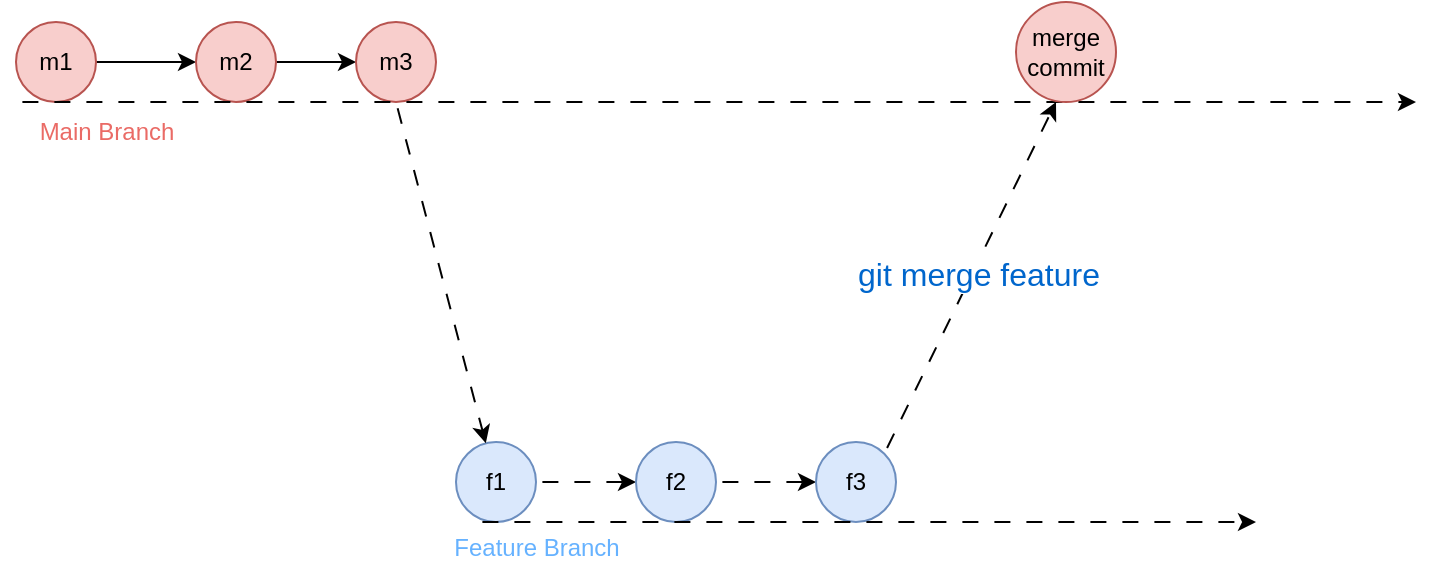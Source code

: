<mxfile version="24.7.17">
  <diagram name="Page-1" id="b7LxUD4wd6-nOMW-zljm">
    <mxGraphModel dx="1008" dy="626" grid="1" gridSize="10" guides="1" tooltips="1" connect="1" arrows="1" fold="1" page="1" pageScale="1" pageWidth="850" pageHeight="1100" math="0" shadow="0">
      <root>
        <mxCell id="0" />
        <mxCell id="1" parent="0" />
        <mxCell id="PTo0EENI0vDvhpu0KRyW-4" style="edgeStyle=orthogonalEdgeStyle;rounded=0;orthogonalLoop=1;jettySize=auto;html=1;exitX=1;exitY=0.5;exitDx=0;exitDy=0;entryX=0;entryY=0.5;entryDx=0;entryDy=0;flowAnimation=0;" edge="1" parent="1" source="PTo0EENI0vDvhpu0KRyW-1" target="PTo0EENI0vDvhpu0KRyW-2">
          <mxGeometry relative="1" as="geometry" />
        </mxCell>
        <mxCell id="PTo0EENI0vDvhpu0KRyW-1" value="m1" style="ellipse;whiteSpace=wrap;html=1;aspect=fixed;fillColor=#f8cecc;strokeColor=#b85450;" vertex="1" parent="1">
          <mxGeometry x="75" y="310" width="40" height="40" as="geometry" />
        </mxCell>
        <mxCell id="PTo0EENI0vDvhpu0KRyW-5" style="edgeStyle=orthogonalEdgeStyle;rounded=0;orthogonalLoop=1;jettySize=auto;html=1;exitX=1;exitY=0.5;exitDx=0;exitDy=0;entryX=0;entryY=0.5;entryDx=0;entryDy=0;" edge="1" parent="1" source="PTo0EENI0vDvhpu0KRyW-2" target="PTo0EENI0vDvhpu0KRyW-3">
          <mxGeometry relative="1" as="geometry" />
        </mxCell>
        <mxCell id="PTo0EENI0vDvhpu0KRyW-2" value="m2" style="ellipse;whiteSpace=wrap;html=1;aspect=fixed;fillColor=#f8cecc;strokeColor=#b85450;" vertex="1" parent="1">
          <mxGeometry x="165" y="310" width="40" height="40" as="geometry" />
        </mxCell>
        <mxCell id="PTo0EENI0vDvhpu0KRyW-3" value="m3" style="ellipse;whiteSpace=wrap;html=1;aspect=fixed;fillColor=#f8cecc;strokeColor=#b85450;" vertex="1" parent="1">
          <mxGeometry x="245" y="310" width="40" height="40" as="geometry" />
        </mxCell>
        <mxCell id="PTo0EENI0vDvhpu0KRyW-6" value="" style="endArrow=classic;html=1;rounded=0;flowAnimation=1;" edge="1" parent="1">
          <mxGeometry width="50" height="50" relative="1" as="geometry">
            <mxPoint x="75" y="350" as="sourcePoint" />
            <mxPoint x="775" y="350" as="targetPoint" />
          </mxGeometry>
        </mxCell>
        <mxCell id="PTo0EENI0vDvhpu0KRyW-7" value="&lt;font color=&quot;#ea6b66&quot;&gt;Main Branch&lt;/font&gt;" style="text;html=1;align=center;verticalAlign=middle;resizable=0;points=[];autosize=1;strokeColor=none;fillColor=none;" vertex="1" parent="1">
          <mxGeometry x="75" y="350" width="90" height="30" as="geometry" />
        </mxCell>
        <mxCell id="PTo0EENI0vDvhpu0KRyW-11" style="edgeStyle=orthogonalEdgeStyle;rounded=0;orthogonalLoop=1;jettySize=auto;html=1;exitX=1;exitY=0.5;exitDx=0;exitDy=0;entryX=0;entryY=0.5;entryDx=0;entryDy=0;flowAnimation=1;" edge="1" parent="1" source="PTo0EENI0vDvhpu0KRyW-8" target="PTo0EENI0vDvhpu0KRyW-9">
          <mxGeometry relative="1" as="geometry" />
        </mxCell>
        <mxCell id="PTo0EENI0vDvhpu0KRyW-8" value="f1" style="ellipse;whiteSpace=wrap;html=1;aspect=fixed;fillColor=#dae8fc;strokeColor=#6c8ebf;" vertex="1" parent="1">
          <mxGeometry x="295" y="520" width="40" height="40" as="geometry" />
        </mxCell>
        <mxCell id="PTo0EENI0vDvhpu0KRyW-12" style="edgeStyle=orthogonalEdgeStyle;rounded=0;orthogonalLoop=1;jettySize=auto;html=1;exitX=1;exitY=0.5;exitDx=0;exitDy=0;entryX=0;entryY=0.5;entryDx=0;entryDy=0;flowAnimation=1;" edge="1" parent="1" source="PTo0EENI0vDvhpu0KRyW-9" target="PTo0EENI0vDvhpu0KRyW-10">
          <mxGeometry relative="1" as="geometry" />
        </mxCell>
        <mxCell id="PTo0EENI0vDvhpu0KRyW-9" value="f2" style="ellipse;whiteSpace=wrap;html=1;aspect=fixed;fillColor=#dae8fc;strokeColor=#6c8ebf;" vertex="1" parent="1">
          <mxGeometry x="385" y="520" width="40" height="40" as="geometry" />
        </mxCell>
        <mxCell id="PTo0EENI0vDvhpu0KRyW-10" value="f3" style="ellipse;whiteSpace=wrap;html=1;aspect=fixed;fillColor=#dae8fc;strokeColor=#6c8ebf;" vertex="1" parent="1">
          <mxGeometry x="475" y="520" width="40" height="40" as="geometry" />
        </mxCell>
        <mxCell id="PTo0EENI0vDvhpu0KRyW-13" value="" style="endArrow=classic;html=1;rounded=0;flowAnimation=1;" edge="1" parent="1">
          <mxGeometry width="50" height="50" relative="1" as="geometry">
            <mxPoint x="305" y="560" as="sourcePoint" />
            <mxPoint x="695" y="560" as="targetPoint" />
          </mxGeometry>
        </mxCell>
        <mxCell id="PTo0EENI0vDvhpu0KRyW-14" value="" style="endArrow=classic;html=1;rounded=0;exitX=0.5;exitY=1;exitDx=0;exitDy=0;flowAnimation=1;" edge="1" parent="1" source="PTo0EENI0vDvhpu0KRyW-3" target="PTo0EENI0vDvhpu0KRyW-8">
          <mxGeometry width="50" height="50" relative="1" as="geometry">
            <mxPoint x="405" y="530" as="sourcePoint" />
            <mxPoint x="455" y="480" as="targetPoint" />
          </mxGeometry>
        </mxCell>
        <mxCell id="PTo0EENI0vDvhpu0KRyW-15" value="&lt;font color=&quot;#66b2ff&quot;&gt;Feature Branch&lt;/font&gt;" style="text;html=1;align=center;verticalAlign=middle;resizable=0;points=[];autosize=1;strokeColor=none;fillColor=none;" vertex="1" parent="1">
          <mxGeometry x="280" y="558" width="110" height="30" as="geometry" />
        </mxCell>
        <mxCell id="PTo0EENI0vDvhpu0KRyW-16" value="" style="endArrow=classic;html=1;rounded=0;exitX=1;exitY=0;exitDx=0;exitDy=0;flowAnimation=1;" edge="1" parent="1" source="PTo0EENI0vDvhpu0KRyW-10">
          <mxGeometry width="50" height="50" relative="1" as="geometry">
            <mxPoint x="405" y="530" as="sourcePoint" />
            <mxPoint x="595" y="350" as="targetPoint" />
          </mxGeometry>
        </mxCell>
        <mxCell id="PTo0EENI0vDvhpu0KRyW-20" value="&lt;font color=&quot;#0066cc&quot; style=&quot;font-size: 16px;&quot;&gt;git merge feature&lt;/font&gt;" style="edgeLabel;html=1;align=center;verticalAlign=middle;resizable=0;points=[];" vertex="1" connectable="0" parent="PTo0EENI0vDvhpu0KRyW-16">
          <mxGeometry x="0.037" y="-2" relative="1" as="geometry">
            <mxPoint as="offset" />
          </mxGeometry>
        </mxCell>
        <mxCell id="PTo0EENI0vDvhpu0KRyW-17" value="merge&lt;div&gt;commit&lt;/div&gt;" style="ellipse;whiteSpace=wrap;html=1;aspect=fixed;fillColor=#f8cecc;strokeColor=#b85450;" vertex="1" parent="1">
          <mxGeometry x="575" y="300" width="50" height="50" as="geometry" />
        </mxCell>
      </root>
    </mxGraphModel>
  </diagram>
</mxfile>
